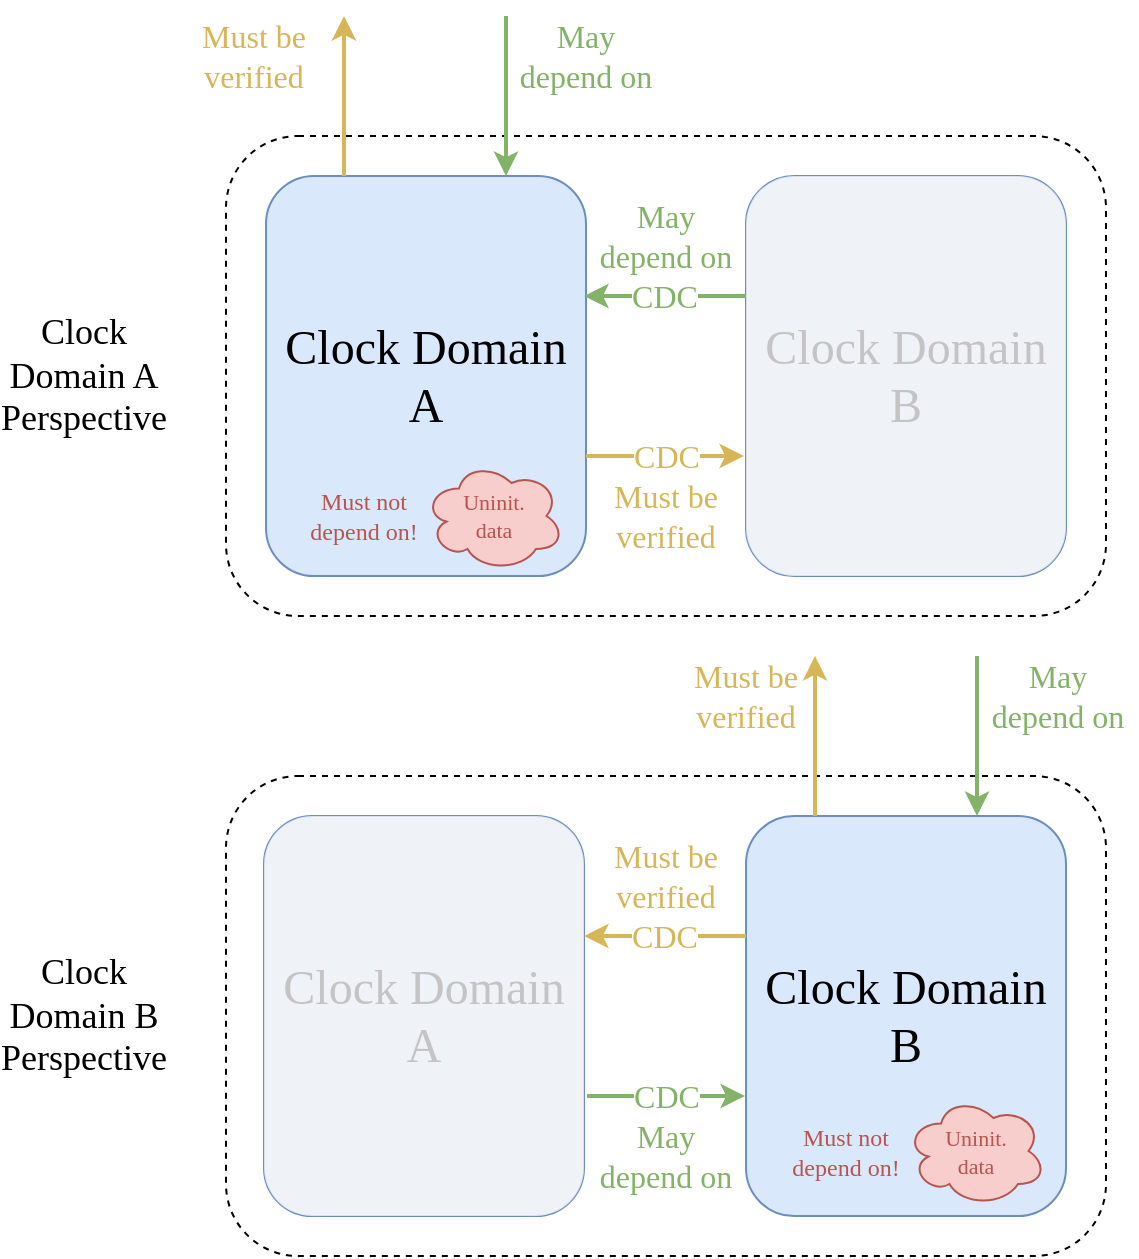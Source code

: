 <mxfile version="14.1.8" type="device"><diagram id="GBi8Ht4_1GGsSYDLbkbI" name="Page-1"><mxGraphModel dx="2066" dy="1220" grid="1" gridSize="10" guides="1" tooltips="1" connect="1" arrows="1" fold="1" page="1" pageScale="1" pageWidth="1100" pageHeight="850" math="0" shadow="0"><root><mxCell id="0"/><mxCell id="1" parent="0"/><mxCell id="PH2pq444flLHtgqHffiz-7" value="" style="rounded=1;whiteSpace=wrap;html=1;strokeWidth=1;fontFamily=CMU Sans Serif;fontSize=24;fillColor=none;dashed=1;" parent="1" vertex="1"><mxGeometry x="341" y="460" width="440" height="240" as="geometry"/></mxCell><mxCell id="PH2pq444flLHtgqHffiz-4" value="" style="rounded=1;whiteSpace=wrap;html=1;strokeWidth=1;fontFamily=CMU Sans Serif;fontSize=24;fillColor=none;dashed=1;" parent="1" vertex="1"><mxGeometry x="341" y="140" width="440" height="240" as="geometry"/></mxCell><mxCell id="6iDTWuoKCOjbyRHc1p6z-3" value="Clock Domain B" style="rounded=1;whiteSpace=wrap;html=1;fontFamily=CMU Sans Serif;fontSize=24;fillColor=#dae8fc;strokeColor=#6c8ebf;" parent="1" vertex="1"><mxGeometry x="601" y="160" width="160" height="200" as="geometry"/></mxCell><mxCell id="6iDTWuoKCOjbyRHc1p6z-4" value="Clock Domain A" style="rounded=1;whiteSpace=wrap;html=1;fontFamily=CMU Sans Serif;fontSize=24;fillColor=#dae8fc;strokeColor=#6c8ebf;" parent="1" vertex="1"><mxGeometry x="361" y="160" width="160" height="200" as="geometry"/></mxCell><mxCell id="6iDTWuoKCOjbyRHc1p6z-9" value="" style="endArrow=classic;html=1;fontFamily=CMU Sans Serif;fontSize=24;entryX=0.994;entryY=0.2;entryDx=0;entryDy=0;entryPerimeter=0;strokeWidth=2;strokeColor=#82B366;" parent="1" edge="1"><mxGeometry width="50" height="50" relative="1" as="geometry"><mxPoint x="601" y="220" as="sourcePoint"/><mxPoint x="520.04" y="220" as="targetPoint"/></mxGeometry></mxCell><mxCell id="PH2pq444flLHtgqHffiz-3" value="CDC" style="edgeLabel;html=1;align=center;verticalAlign=middle;resizable=0;points=[];fontSize=16;fontFamily=CMU Typewriter Text;fontColor=#82B366;" parent="6iDTWuoKCOjbyRHc1p6z-9" vertex="1" connectable="0"><mxGeometry x="0.021" relative="1" as="geometry"><mxPoint as="offset"/></mxGeometry></mxCell><mxCell id="6iDTWuoKCOjbyRHc1p6z-11" value="&lt;font color=&quot;#d6b656&quot;&gt;CDC&lt;/font&gt;" style="endArrow=classic;html=1;fontFamily=CMU Typewriter Text;fontSize=16;strokeWidth=2;strokeColor=#D6B656;" parent="1" edge="1"><mxGeometry width="50" height="50" relative="1" as="geometry"><mxPoint x="521" y="300" as="sourcePoint"/><mxPoint x="600" y="300" as="targetPoint"/></mxGeometry></mxCell><mxCell id="6iDTWuoKCOjbyRHc1p6z-13" value="" style="endArrow=classic;html=1;fontFamily=CMU Sans Serif;fontSize=24;strokeColor=#D6B656;strokeWidth=2;" parent="1" edge="1"><mxGeometry width="50" height="50" relative="1" as="geometry"><mxPoint x="400" y="160" as="sourcePoint"/><mxPoint x="400" y="80" as="targetPoint"/></mxGeometry></mxCell><mxCell id="6iDTWuoKCOjbyRHc1p6z-14" value="" style="endArrow=classic;html=1;fontFamily=CMU Sans Serif;fontSize=24;strokeWidth=2;strokeColor=#82B366;" parent="1" edge="1"><mxGeometry width="50" height="50" relative="1" as="geometry"><mxPoint x="481" y="80" as="sourcePoint"/><mxPoint x="481" y="160" as="targetPoint"/></mxGeometry></mxCell><mxCell id="6iDTWuoKCOjbyRHc1p6z-15" value="Must be verified" style="text;html=1;align=center;verticalAlign=middle;whiteSpace=wrap;rounded=0;fontFamily=CMU Sans Serif;fontSize=16;fontColor=#D6B656;" parent="1" vertex="1"><mxGeometry x="320" y="90" width="70" height="20" as="geometry"/></mxCell><mxCell id="6iDTWuoKCOjbyRHc1p6z-16" value="May depend on" style="text;html=1;strokeColor=none;fillColor=none;align=center;verticalAlign=middle;whiteSpace=wrap;rounded=0;fontFamily=CMU Sans Serif;fontSize=16;fontColor=#82B366;" parent="1" vertex="1"><mxGeometry x="481" y="90" width="80" height="20" as="geometry"/></mxCell><mxCell id="6iDTWuoKCOjbyRHc1p6z-17" value="Must be verified" style="text;html=1;align=center;verticalAlign=middle;whiteSpace=wrap;rounded=0;fontFamily=CMU Sans Serif;fontSize=16;fontColor=#D6B656;" parent="1" vertex="1"><mxGeometry x="526" y="320" width="70" height="20" as="geometry"/></mxCell><mxCell id="6iDTWuoKCOjbyRHc1p6z-18" value="May depend on" style="text;html=1;strokeColor=none;fillColor=none;align=center;verticalAlign=middle;whiteSpace=wrap;rounded=0;fontFamily=CMU Sans Serif;fontSize=16;fontColor=#82B366;" parent="1" vertex="1"><mxGeometry x="521" y="180" width="80" height="20" as="geometry"/></mxCell><mxCell id="6iDTWuoKCOjbyRHc1p6z-22" value="Clock Domain B" style="rounded=1;whiteSpace=wrap;html=1;fontFamily=CMU Sans Serif;fontSize=24;fillColor=#dae8fc;strokeColor=#6c8ebf;" parent="1" vertex="1"><mxGeometry x="601" y="480" width="160" height="200" as="geometry"/></mxCell><mxCell id="6iDTWuoKCOjbyRHc1p6z-23" value="Clock Domain A" style="rounded=1;whiteSpace=wrap;html=1;fontFamily=CMU Sans Serif;fontSize=24;fillColor=#dae8fc;strokeColor=#6c8ebf;" parent="1" vertex="1"><mxGeometry x="360" y="480" width="160" height="200" as="geometry"/></mxCell><mxCell id="6iDTWuoKCOjbyRHc1p6z-28" value="" style="endArrow=classic;html=1;fontFamily=CMU Typewriter Text;fontSize=24;entryX=0.994;entryY=0.2;entryDx=0;entryDy=0;entryPerimeter=0;strokeColor=#D6B656;strokeWidth=2;" parent="1" edge="1"><mxGeometry width="50" height="50" relative="1" as="geometry"><mxPoint x="601.0" y="540" as="sourcePoint"/><mxPoint x="520.04" y="540" as="targetPoint"/></mxGeometry></mxCell><mxCell id="PH2pq444flLHtgqHffiz-6" value="CDC" style="edgeLabel;html=1;align=center;verticalAlign=middle;resizable=0;points=[];fontSize=16;fontFamily=CMU Typewriter Text;fontColor=#D6B656;" parent="6iDTWuoKCOjbyRHc1p6z-28" vertex="1" connectable="0"><mxGeometry x="0.013" relative="1" as="geometry"><mxPoint as="offset"/></mxGeometry></mxCell><mxCell id="6iDTWuoKCOjbyRHc1p6z-30" value="&lt;font color=&quot;#82b366&quot;&gt;CDC&lt;/font&gt;" style="endArrow=classic;html=1;fontFamily=CMU Typewriter Text;fontSize=16;strokeWidth=2;strokeColor=#82B366;" parent="1" edge="1"><mxGeometry width="50" height="50" relative="1" as="geometry"><mxPoint x="521.5" y="620" as="sourcePoint"/><mxPoint x="600.5" y="620" as="targetPoint"/></mxGeometry></mxCell><mxCell id="6iDTWuoKCOjbyRHc1p6z-32" value="" style="endArrow=classic;html=1;fontFamily=CMU Sans Serif;fontSize=24;strokeColor=#D6B656;strokeWidth=2;" parent="1" edge="1"><mxGeometry width="50" height="50" relative="1" as="geometry"><mxPoint x="635.5" y="480" as="sourcePoint"/><mxPoint x="635.5" y="400" as="targetPoint"/></mxGeometry></mxCell><mxCell id="6iDTWuoKCOjbyRHc1p6z-33" value="" style="endArrow=classic;html=1;fontFamily=CMU Sans Serif;fontSize=24;strokeWidth=2;strokeColor=#82B366;" parent="1" edge="1"><mxGeometry width="50" height="50" relative="1" as="geometry"><mxPoint x="716.5" y="400" as="sourcePoint"/><mxPoint x="716.5" y="480" as="targetPoint"/></mxGeometry></mxCell><mxCell id="6iDTWuoKCOjbyRHc1p6z-34" value="Must be verified" style="text;html=1;strokeColor=none;fillColor=none;align=center;verticalAlign=middle;whiteSpace=wrap;rounded=0;fontFamily=CMU Sans Serif;fontSize=16;fontColor=#D6B656;" parent="1" vertex="1"><mxGeometry x="565.5" y="410" width="70" height="20" as="geometry"/></mxCell><mxCell id="6iDTWuoKCOjbyRHc1p6z-35" value="May depend on" style="text;html=1;strokeColor=none;fillColor=none;align=center;verticalAlign=middle;whiteSpace=wrap;rounded=0;fontFamily=CMU Sans Serif;fontSize=16;fontColor=#82B366;" parent="1" vertex="1"><mxGeometry x="716.5" y="410" width="80" height="20" as="geometry"/></mxCell><mxCell id="6iDTWuoKCOjbyRHc1p6z-36" value="Must be verified" style="text;html=1;strokeColor=none;fillColor=none;align=center;verticalAlign=middle;whiteSpace=wrap;rounded=0;fontFamily=CMU Sans Serif;fontSize=16;fontColor=#D6B656;" parent="1" vertex="1"><mxGeometry x="526" y="500" width="70" height="20" as="geometry"/></mxCell><mxCell id="6iDTWuoKCOjbyRHc1p6z-37" value="May depend on" style="text;html=1;strokeColor=none;fillColor=none;align=center;verticalAlign=middle;whiteSpace=wrap;rounded=0;fontFamily=CMU Sans Serif;fontSize=16;fontColor=#82B366;" parent="1" vertex="1"><mxGeometry x="521" y="640" width="80" height="20" as="geometry"/></mxCell><mxCell id="UBJABTLVF2YIuVWYuzqq-1" value="Uninit.&lt;br style=&quot;font-size: 11px;&quot;&gt;data" style="ellipse;shape=cloud;whiteSpace=wrap;html=1;fontFamily=CMU Sans Serif;fontSize=11;fillColor=#f8cecc;strokeColor=#b85450;fontColor=#B85450;" parent="1" vertex="1"><mxGeometry x="440" y="302.5" width="70" height="55" as="geometry"/></mxCell><mxCell id="UBJABTLVF2YIuVWYuzqq-2" value="Must not depend on!" style="text;html=1;strokeColor=none;fillColor=none;align=center;verticalAlign=middle;whiteSpace=wrap;rounded=0;fontFamily=CMU Sans Serif;fontSize=12;fontColor=#B85450;" parent="1" vertex="1"><mxGeometry x="370" y="320" width="80" height="20" as="geometry"/></mxCell><mxCell id="UBJABTLVF2YIuVWYuzqq-3" value="Uninit.&lt;br style=&quot;font-size: 11px;&quot;&gt;data" style="ellipse;shape=cloud;whiteSpace=wrap;html=1;fontFamily=CMU Sans Serif;fontSize=11;fillColor=#f8cecc;strokeColor=#b85450;fontColor=#B85450;" parent="1" vertex="1"><mxGeometry x="681" y="620" width="70" height="55" as="geometry"/></mxCell><mxCell id="UBJABTLVF2YIuVWYuzqq-4" value="Must not depend on!" style="text;html=1;strokeColor=none;fillColor=none;align=center;verticalAlign=middle;whiteSpace=wrap;rounded=0;fontFamily=CMU Sans Serif;fontSize=12;fontColor=#B85450;" parent="1" vertex="1"><mxGeometry x="611" y="637.5" width="80" height="20" as="geometry"/></mxCell><mxCell id="RawaVCudT9MvB7NgoRpR-2" value="Clock Domain A Perspective" style="text;html=1;strokeColor=none;fillColor=none;align=center;verticalAlign=middle;whiteSpace=wrap;rounded=0;fontFamily=CMU Sans Serif;fontSize=18;" parent="1" vertex="1"><mxGeometry x="240" y="240" width="60" height="40" as="geometry"/></mxCell><mxCell id="RawaVCudT9MvB7NgoRpR-3" value="Clock Domain B Perspective" style="text;html=1;strokeColor=none;fillColor=none;align=center;verticalAlign=middle;whiteSpace=wrap;rounded=0;fontFamily=CMU Sans Serif;fontSize=18;" parent="1" vertex="1"><mxGeometry x="230" y="555" width="80" height="50" as="geometry"/></mxCell><mxCell id="iKZL8mdogO0gbLUNxhM--1" value="" style="rounded=1;whiteSpace=wrap;html=1;fillColor=#f5f5f5;fontColor=#333333;opacity=80;strokeColor=none;" vertex="1" parent="1"><mxGeometry x="601" y="160" width="160" height="200" as="geometry"/></mxCell><mxCell id="iKZL8mdogO0gbLUNxhM--2" value="" style="rounded=1;whiteSpace=wrap;html=1;fillColor=#f5f5f5;fontColor=#333333;opacity=80;strokeColor=none;" vertex="1" parent="1"><mxGeometry x="360" y="480" width="160" height="200" as="geometry"/></mxCell></root></mxGraphModel></diagram></mxfile>
